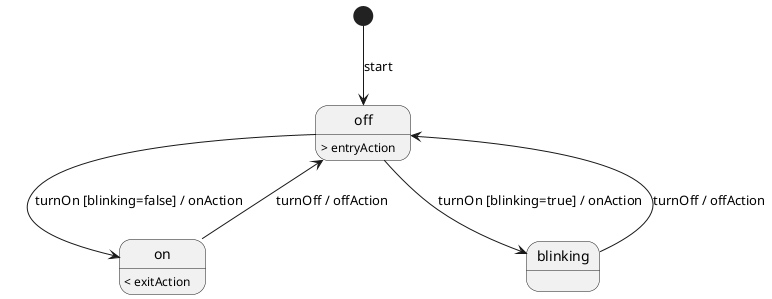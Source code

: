 @startuml

[*] --> off : start
off --> on : turnOn [blinking=false] / onAction
off --> blinking : turnOn [blinking=true] / onAction
on --> off : turnOff / offAction
blinking --> off : turnOff / offAction


state off {
    off : > entryAction
}

state on {
    on : < exitAction
}

state blinking {
}

@enduml

